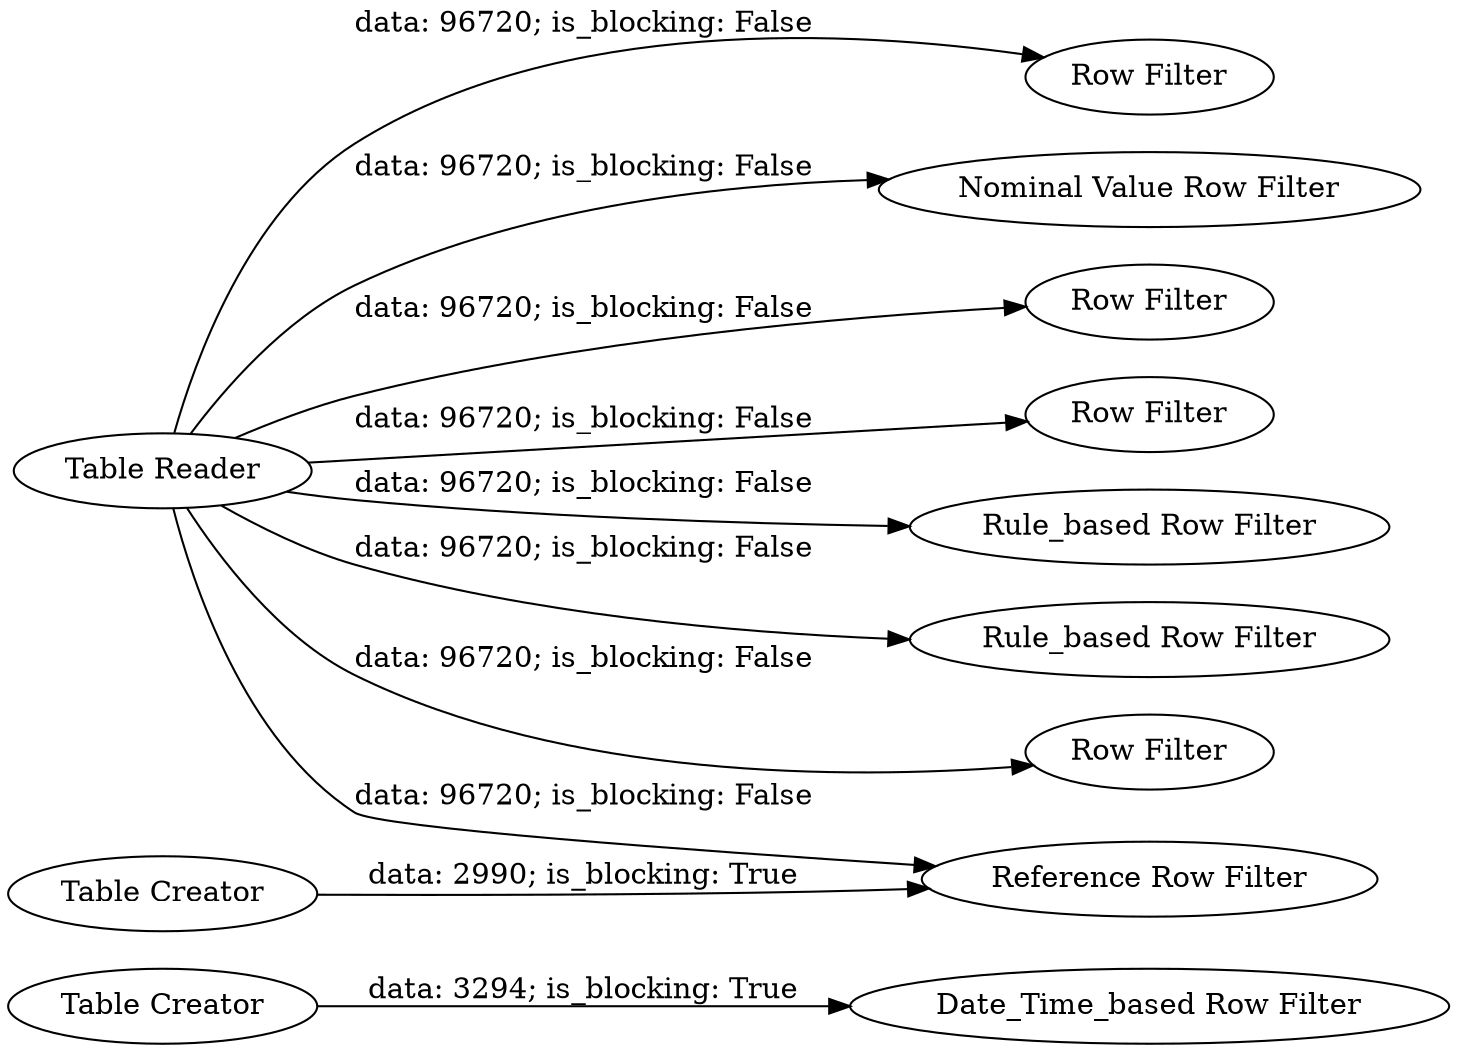 digraph {
	"-9199059621913331016_11" [label="Table Creator"]
	"-9199059621913331016_10" [label="Nominal Value Row Filter"]
	"-9199059621913331016_4" [label="Row Filter"]
	"-9199059621913331016_5" [label="Row Filter"]
	"-9199059621913331016_8" [label="Reference Row Filter"]
	"-9199059621913331016_6" [label="Rule_based Row Filter"]
	"-9199059621913331016_14" [label="Table Reader"]
	"-9199059621913331016_12" [label="Date_Time_based Row Filter"]
	"-9199059621913331016_7" [label="Rule_based Row Filter"]
	"-9199059621913331016_2" [label="Row Filter"]
	"-9199059621913331016_9" [label="Table Creator"]
	"-9199059621913331016_3" [label="Row Filter"]
	"-9199059621913331016_14" -> "-9199059621913331016_7" [label="data: 96720; is_blocking: False"]
	"-9199059621913331016_9" -> "-9199059621913331016_8" [label="data: 2990; is_blocking: True"]
	"-9199059621913331016_14" -> "-9199059621913331016_3" [label="data: 96720; is_blocking: False"]
	"-9199059621913331016_14" -> "-9199059621913331016_5" [label="data: 96720; is_blocking: False"]
	"-9199059621913331016_14" -> "-9199059621913331016_4" [label="data: 96720; is_blocking: False"]
	"-9199059621913331016_14" -> "-9199059621913331016_10" [label="data: 96720; is_blocking: False"]
	"-9199059621913331016_14" -> "-9199059621913331016_8" [label="data: 96720; is_blocking: False"]
	"-9199059621913331016_14" -> "-9199059621913331016_6" [label="data: 96720; is_blocking: False"]
	"-9199059621913331016_14" -> "-9199059621913331016_2" [label="data: 96720; is_blocking: False"]
	"-9199059621913331016_11" -> "-9199059621913331016_12" [label="data: 3294; is_blocking: True"]
	rankdir=LR
}
